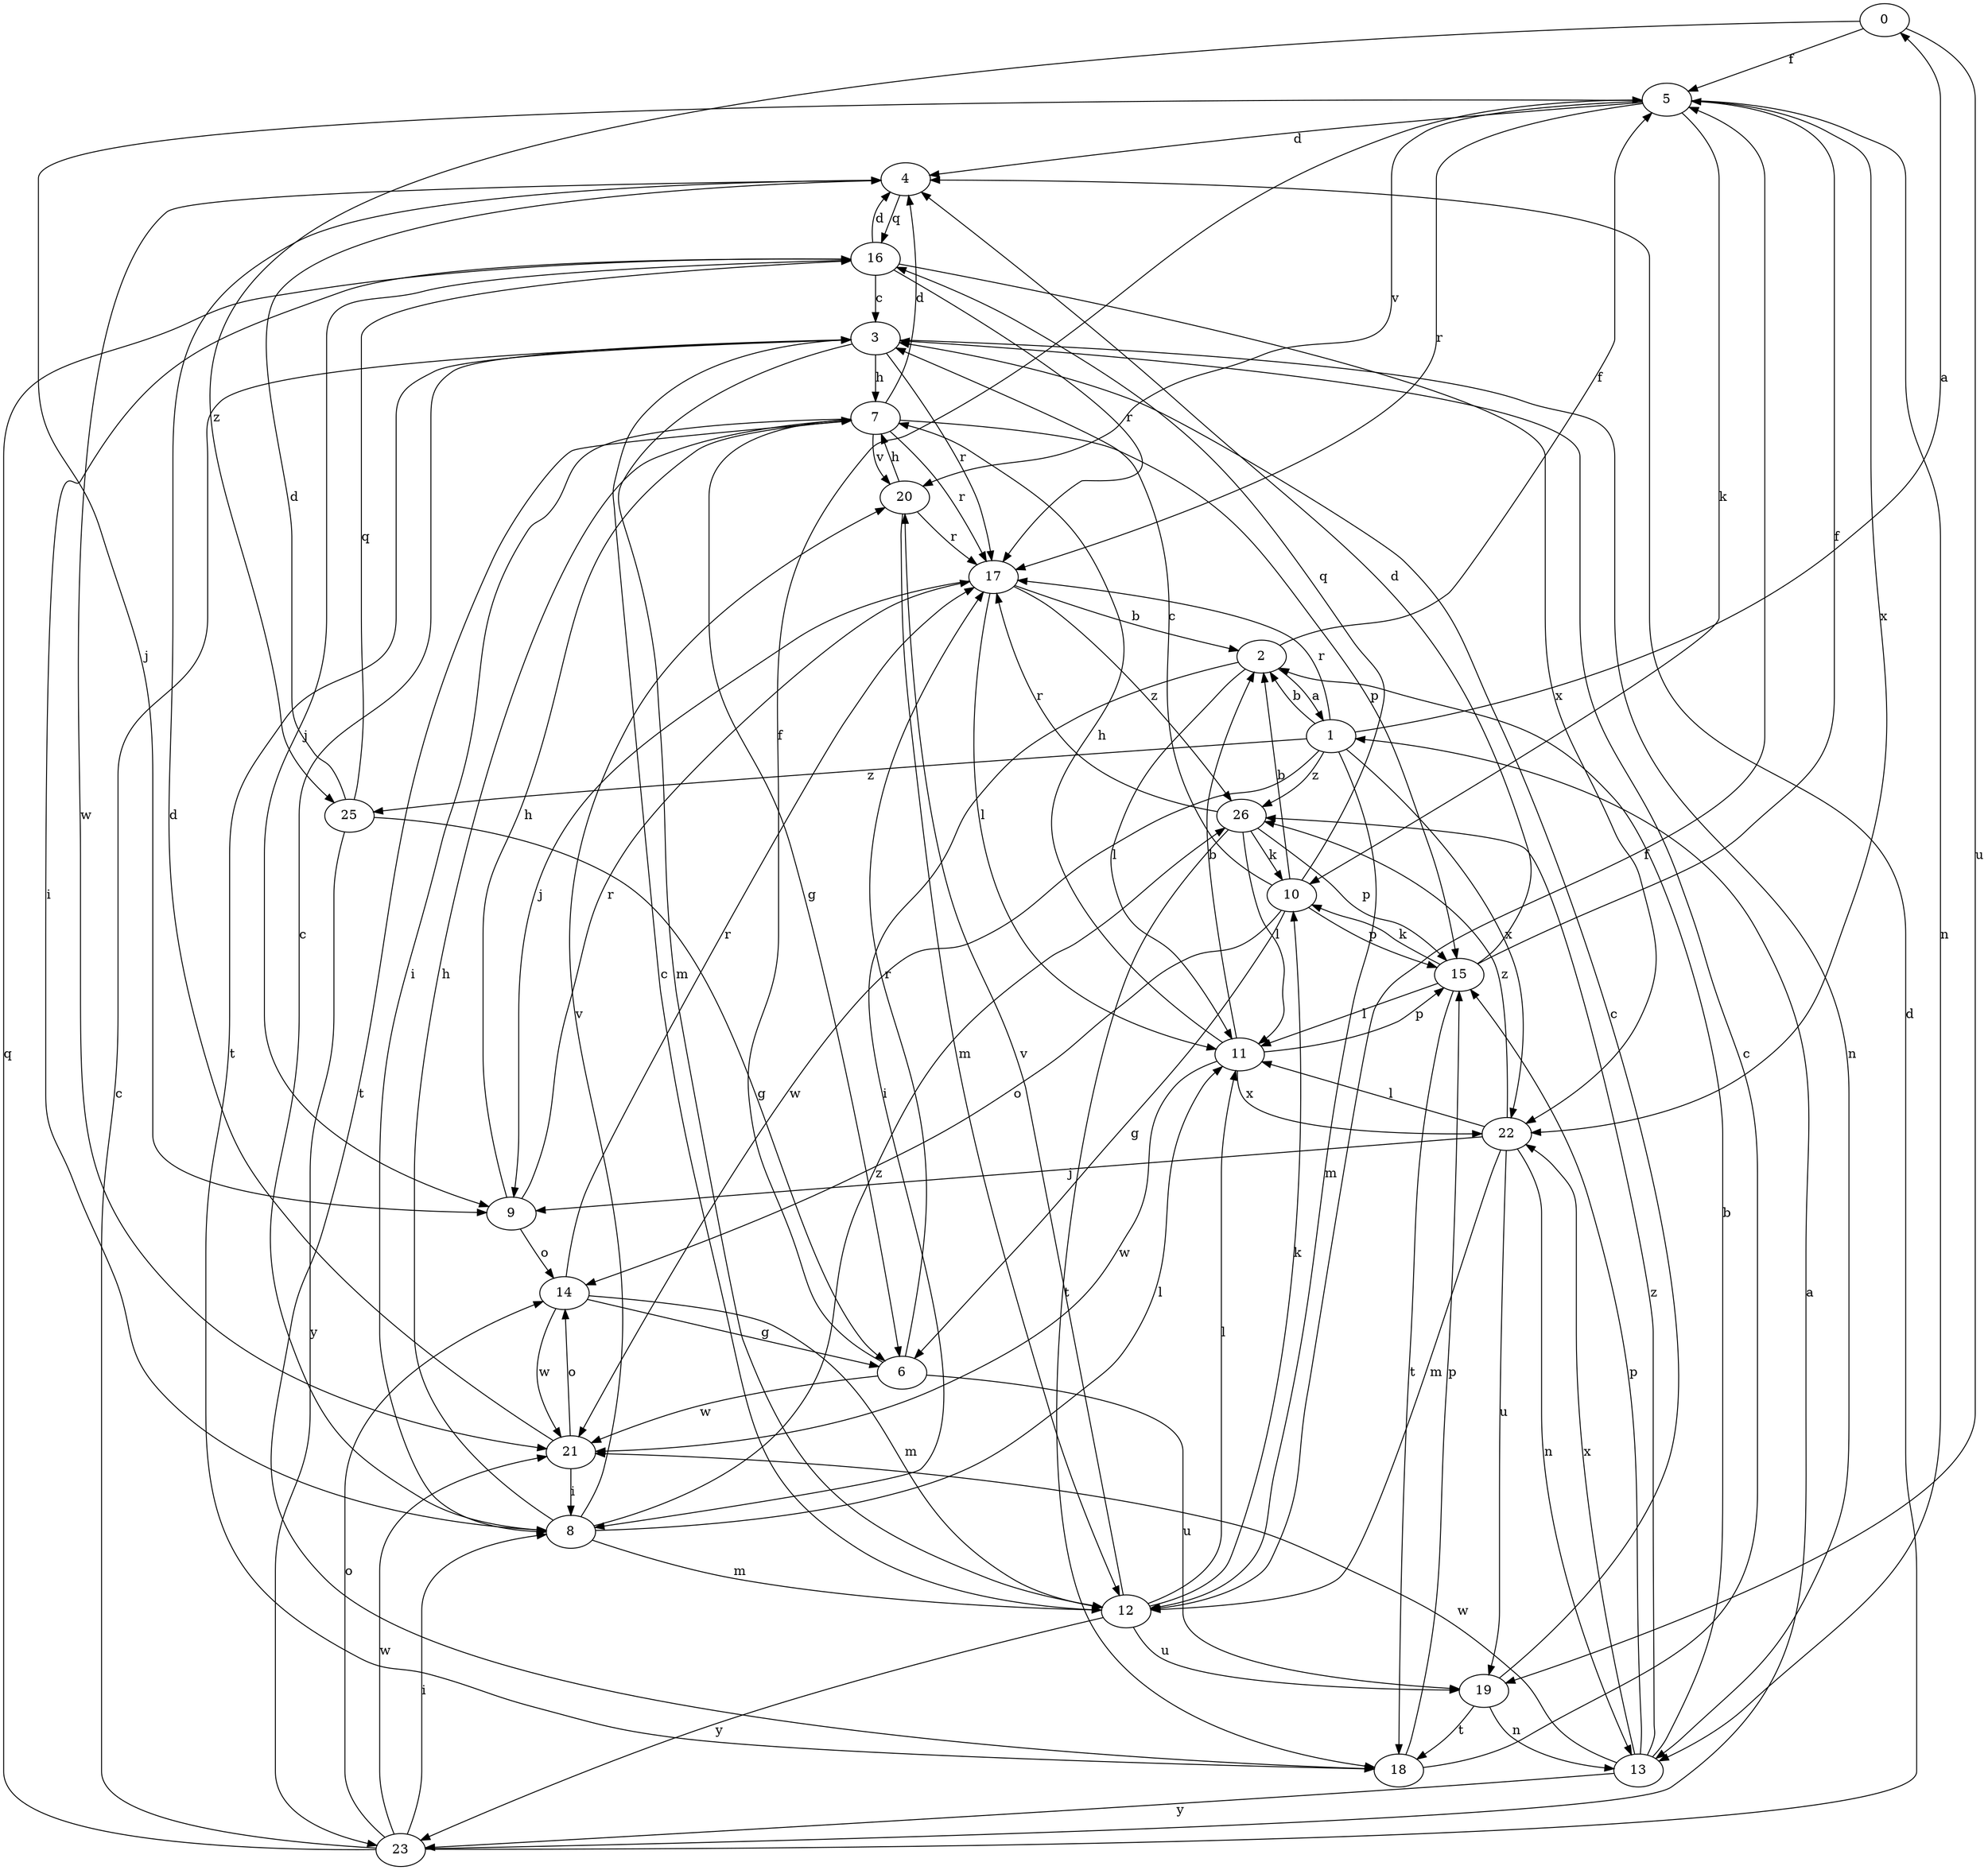 strict digraph  {
0;
1;
2;
3;
4;
5;
6;
7;
8;
9;
10;
11;
12;
13;
14;
15;
16;
17;
18;
19;
20;
21;
22;
23;
25;
26;
0 -> 5  [label=f];
0 -> 19  [label=u];
0 -> 25  [label=z];
1 -> 0  [label=a];
1 -> 2  [label=b];
1 -> 12  [label=m];
1 -> 17  [label=r];
1 -> 21  [label=w];
1 -> 22  [label=x];
1 -> 25  [label=z];
1 -> 26  [label=z];
2 -> 1  [label=a];
2 -> 5  [label=f];
2 -> 8  [label=i];
2 -> 11  [label=l];
3 -> 7  [label=h];
3 -> 12  [label=m];
3 -> 13  [label=n];
3 -> 17  [label=r];
3 -> 18  [label=t];
4 -> 16  [label=q];
4 -> 21  [label=w];
5 -> 4  [label=d];
5 -> 9  [label=j];
5 -> 10  [label=k];
5 -> 13  [label=n];
5 -> 17  [label=r];
5 -> 20  [label=v];
5 -> 22  [label=x];
6 -> 5  [label=f];
6 -> 17  [label=r];
6 -> 19  [label=u];
6 -> 21  [label=w];
7 -> 4  [label=d];
7 -> 6  [label=g];
7 -> 8  [label=i];
7 -> 15  [label=p];
7 -> 17  [label=r];
7 -> 18  [label=t];
7 -> 20  [label=v];
8 -> 3  [label=c];
8 -> 7  [label=h];
8 -> 11  [label=l];
8 -> 12  [label=m];
8 -> 20  [label=v];
8 -> 26  [label=z];
9 -> 7  [label=h];
9 -> 14  [label=o];
9 -> 17  [label=r];
10 -> 2  [label=b];
10 -> 3  [label=c];
10 -> 6  [label=g];
10 -> 14  [label=o];
10 -> 15  [label=p];
10 -> 16  [label=q];
11 -> 2  [label=b];
11 -> 7  [label=h];
11 -> 15  [label=p];
11 -> 21  [label=w];
11 -> 22  [label=x];
12 -> 3  [label=c];
12 -> 5  [label=f];
12 -> 10  [label=k];
12 -> 11  [label=l];
12 -> 19  [label=u];
12 -> 20  [label=v];
12 -> 23  [label=y];
13 -> 2  [label=b];
13 -> 15  [label=p];
13 -> 21  [label=w];
13 -> 22  [label=x];
13 -> 23  [label=y];
13 -> 26  [label=z];
14 -> 6  [label=g];
14 -> 12  [label=m];
14 -> 17  [label=r];
14 -> 21  [label=w];
15 -> 4  [label=d];
15 -> 5  [label=f];
15 -> 10  [label=k];
15 -> 11  [label=l];
15 -> 18  [label=t];
16 -> 3  [label=c];
16 -> 4  [label=d];
16 -> 8  [label=i];
16 -> 9  [label=j];
16 -> 17  [label=r];
16 -> 22  [label=x];
17 -> 2  [label=b];
17 -> 9  [label=j];
17 -> 11  [label=l];
17 -> 26  [label=z];
18 -> 3  [label=c];
18 -> 15  [label=p];
19 -> 3  [label=c];
19 -> 13  [label=n];
19 -> 18  [label=t];
20 -> 7  [label=h];
20 -> 12  [label=m];
20 -> 17  [label=r];
21 -> 4  [label=d];
21 -> 8  [label=i];
21 -> 14  [label=o];
22 -> 9  [label=j];
22 -> 11  [label=l];
22 -> 12  [label=m];
22 -> 13  [label=n];
22 -> 19  [label=u];
22 -> 26  [label=z];
23 -> 1  [label=a];
23 -> 3  [label=c];
23 -> 4  [label=d];
23 -> 8  [label=i];
23 -> 14  [label=o];
23 -> 16  [label=q];
23 -> 21  [label=w];
25 -> 4  [label=d];
25 -> 6  [label=g];
25 -> 16  [label=q];
25 -> 23  [label=y];
26 -> 10  [label=k];
26 -> 11  [label=l];
26 -> 15  [label=p];
26 -> 17  [label=r];
26 -> 18  [label=t];
}
